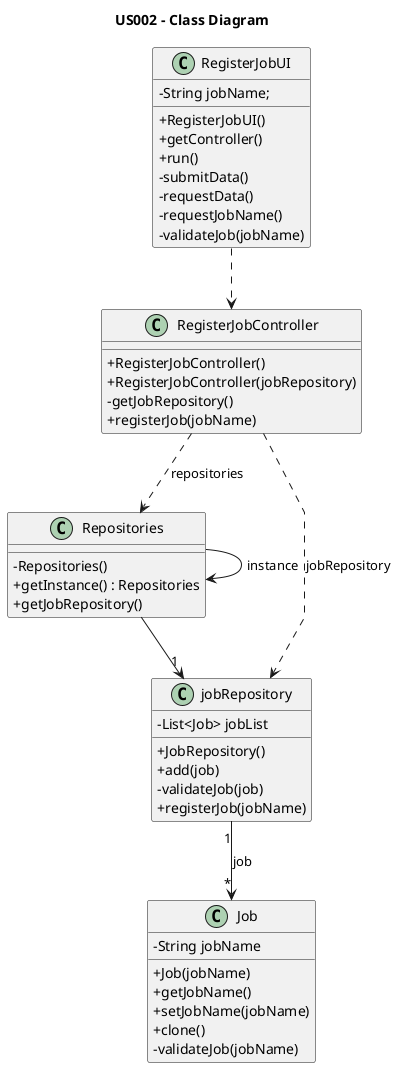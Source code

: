 @startuml
'skinparam monochrome true
skinparam packageStyle rectangle
skinparam shadowing false
skinparam linetype polyline
'skinparam linetype orto
title US002 - Class Diagram
skinparam classAttributeIconSize 0


'left to right direction

Class RegisterJobController{


    + RegisterJobController()
    + RegisterJobController(jobRepository)
    - getJobRepository()
    + registerJob(jobName)
}

Class RegisterJobUI {
    - String jobName;

    + RegisterJobUI()
    + getController()
    + run()
    - submitData()
    - requestData()
    - requestJobName()
    - validateJob(jobName)

}

class Repositories {
    - Repositories()
    + getInstance() : Repositories
    + getJobRepository()
}

class jobRepository{
    - List<Job> jobList

    + JobRepository()
    + add(job)
    - validateJob(job)
    + registerJob(jobName)
}

class Job{
    - String jobName

    + Job(jobName)
    + getJobName()
    + setJobName(jobName)
    + clone()
    - validateJob(jobName)

}

Repositories --> Repositories : "instance"
Repositories --> "1" jobRepository
RegisterJobUI ..> RegisterJobController
RegisterJobController ..> Repositories : repositories
jobRepository "1" --> "*" Job : "job"
RegisterJobController ..> jobRepository : jobRepository

@enduml
